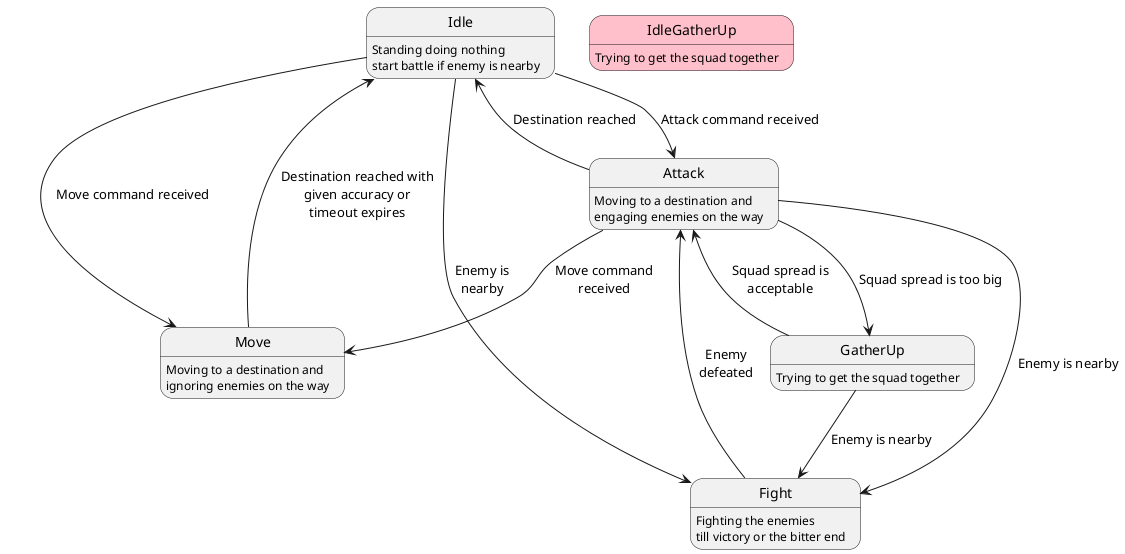@startuml squad states

state Idle : Standing doing nothing\nstart battle if enemy is nearby
state Move : Moving to a destination and\nignoring enemies on the way
state Attack : Moving to a destination and\nengaging enemies on the way
state GatherUp : Trying to get the squad together
state Fight : Fighting the enemies\ntill victory or the bitter end
state IdleGatherUp #pink : Trying to get the squad together

Idle --> Move: Move command received
Idle --> Attack: Attack command received
Idle --> Fight: Enemy is\nnearby

Attack --> GatherUp: Squad spread is too big
Attack --> Fight: Enemy is nearby
Attack --> Idle: Destination reached
Attack --> Move: Move command\nreceived

GatherUp --> Attack: Squad spread is\nacceptable
GatherUp --> Fight: Enemy is nearby

Move --> Idle: Destination reached with\ngiven accuracy or\ntimeout expires

Fight --> Attack: Enemy\ndefeated

@enduml